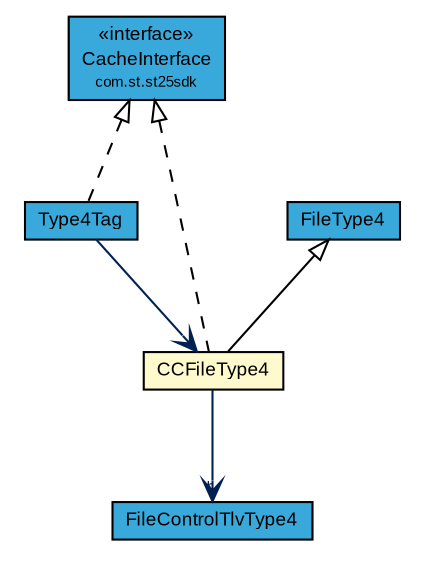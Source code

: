 #!/usr/local/bin/dot
#
# Class diagram 
# Generated by UMLGraph version R5_7_2-3-gee82a7 (http://www.umlgraph.org/)
#

digraph G {
	edge [fontname="arial",fontsize=10,labelfontname="arial",labelfontsize=10];
	node [fontname="arial",fontsize=10,shape=plaintext];
	nodesep=0.25;
	ranksep=0.5;
	// com.st.st25sdk.CacheInterface
	c6943 [label=<<table title="com.st.st25sdk.CacheInterface" border="0" cellborder="1" cellspacing="0" cellpadding="2" port="p" bgcolor="#39a9dc" href="../CacheInterface.html">
		<tr><td><table border="0" cellspacing="0" cellpadding="1">
<tr><td align="center" balign="center"> &#171;interface&#187; </td></tr>
<tr><td align="center" balign="center"> CacheInterface </td></tr>
<tr><td align="center" balign="center"><font point-size="7.0"> com.st.st25sdk </font></td></tr>
		</table></td></tr>
		</table>>, URL="../CacheInterface.html", fontname="arial", fontcolor="black", fontsize=9.0];
	// com.st.st25sdk.type4a.Type4Tag
	c7036 [label=<<table title="com.st.st25sdk.type4a.Type4Tag" border="0" cellborder="1" cellspacing="0" cellpadding="2" port="p" bgcolor="#39a9dc" href="./Type4Tag.html">
		<tr><td><table border="0" cellspacing="0" cellpadding="1">
<tr><td align="center" balign="center"> Type4Tag </td></tr>
		</table></td></tr>
		</table>>, URL="./Type4Tag.html", fontname="arial", fontcolor="black", fontsize=9.0];
	// com.st.st25sdk.type4a.FileType4
	c7049 [label=<<table title="com.st.st25sdk.type4a.FileType4" border="0" cellborder="1" cellspacing="0" cellpadding="2" port="p" bgcolor="#39a9dc" href="./FileType4.html">
		<tr><td><table border="0" cellspacing="0" cellpadding="1">
<tr><td align="center" balign="center"> FileType4 </td></tr>
		</table></td></tr>
		</table>>, URL="./FileType4.html", fontname="arial", fontcolor="black", fontsize=9.0];
	// com.st.st25sdk.type4a.FileControlTlvType4
	c7050 [label=<<table title="com.st.st25sdk.type4a.FileControlTlvType4" border="0" cellborder="1" cellspacing="0" cellpadding="2" port="p" bgcolor="#39a9dc" href="./FileControlTlvType4.html">
		<tr><td><table border="0" cellspacing="0" cellpadding="1">
<tr><td align="center" balign="center"> FileControlTlvType4 </td></tr>
		</table></td></tr>
		</table>>, URL="./FileControlTlvType4.html", fontname="arial", fontcolor="black", fontsize=9.0];
	// com.st.st25sdk.type4a.CCFileType4
	c7051 [label=<<table title="com.st.st25sdk.type4a.CCFileType4" border="0" cellborder="1" cellspacing="0" cellpadding="2" port="p" bgcolor="lemonChiffon" href="./CCFileType4.html">
		<tr><td><table border="0" cellspacing="0" cellpadding="1">
<tr><td align="center" balign="center"> CCFileType4 </td></tr>
		</table></td></tr>
		</table>>, URL="./CCFileType4.html", fontname="arial", fontcolor="black", fontsize=9.0];
	//com.st.st25sdk.type4a.Type4Tag implements com.st.st25sdk.CacheInterface
	c6943:p -> c7036:p [dir=back,arrowtail=empty,style=dashed];
	//com.st.st25sdk.type4a.CCFileType4 extends com.st.st25sdk.type4a.FileType4
	c7049:p -> c7051:p [dir=back,arrowtail=empty];
	//com.st.st25sdk.type4a.CCFileType4 implements com.st.st25sdk.CacheInterface
	c6943:p -> c7051:p [dir=back,arrowtail=empty,style=dashed];
	// com.st.st25sdk.type4a.Type4Tag NAVASSOC com.st.st25sdk.type4a.CCFileType4
	c7036:p -> c7051:p [taillabel="", label="", headlabel="", fontname="arial", fontcolor="#002052", fontsize=10.0, color="#002052", arrowhead=open];
	// com.st.st25sdk.type4a.CCFileType4 NAVASSOC com.st.st25sdk.type4a.FileControlTlvType4
	c7051:p -> c7050:p [taillabel="", label="", headlabel="*", fontname="arial", fontcolor="#002052", fontsize=10.0, color="#002052", arrowhead=open];
}

